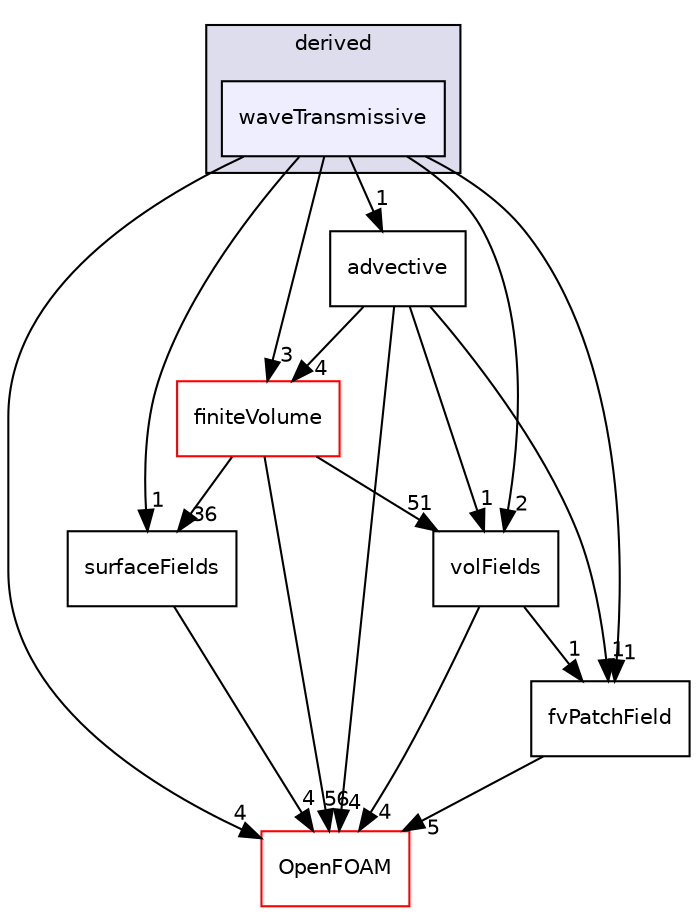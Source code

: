 digraph "src/finiteVolume/fields/fvPatchFields/derived/waveTransmissive" {
  bgcolor=transparent;
  compound=true
  node [ fontsize="10", fontname="Helvetica"];
  edge [ labelfontsize="10", labelfontname="Helvetica"];
  subgraph clusterdir_ece9aa6b5af9a7776a75b0c1993b0910 {
    graph [ bgcolor="#ddddee", pencolor="black", label="derived" fontname="Helvetica", fontsize="10", URL="dir_ece9aa6b5af9a7776a75b0c1993b0910.html"]
  dir_49a8ed0d82c4b864c1fa74b518747714 [shape=box, label="waveTransmissive", style="filled", fillcolor="#eeeeff", pencolor="black", URL="dir_49a8ed0d82c4b864c1fa74b518747714.html"];
  }
  dir_d975e74a1d58124df712ba3a9152510d [shape=box label="advective" URL="dir_d975e74a1d58124df712ba3a9152510d.html"];
  dir_2ea871e4defbdbd60808750cae643c63 [shape=box label="finiteVolume" color="red" URL="dir_2ea871e4defbdbd60808750cae643c63.html"];
  dir_6b9423849569a7ee618201e7cfce9eaa [shape=box label="fvPatchField" URL="dir_6b9423849569a7ee618201e7cfce9eaa.html"];
  dir_bd8bf7fa65467c460a50eacc456ce356 [shape=box label="volFields" URL="dir_bd8bf7fa65467c460a50eacc456ce356.html"];
  dir_c5473ff19b20e6ec4dfe5c310b3778a8 [shape=box label="OpenFOAM" color="red" URL="dir_c5473ff19b20e6ec4dfe5c310b3778a8.html"];
  dir_606ba9250f9107f82f779cbd3e87c3a5 [shape=box label="surfaceFields" URL="dir_606ba9250f9107f82f779cbd3e87c3a5.html"];
  dir_d975e74a1d58124df712ba3a9152510d->dir_2ea871e4defbdbd60808750cae643c63 [headlabel="4", labeldistance=1.5 headhref="dir_000968_001064.html"];
  dir_d975e74a1d58124df712ba3a9152510d->dir_6b9423849569a7ee618201e7cfce9eaa [headlabel="1", labeldistance=1.5 headhref="dir_000968_001042.html"];
  dir_d975e74a1d58124df712ba3a9152510d->dir_bd8bf7fa65467c460a50eacc456ce356 [headlabel="1", labeldistance=1.5 headhref="dir_000968_001063.html"];
  dir_d975e74a1d58124df712ba3a9152510d->dir_c5473ff19b20e6ec4dfe5c310b3778a8 [headlabel="4", labeldistance=1.5 headhref="dir_000968_001897.html"];
  dir_2ea871e4defbdbd60808750cae643c63->dir_bd8bf7fa65467c460a50eacc456ce356 [headlabel="51", labeldistance=1.5 headhref="dir_001064_001063.html"];
  dir_2ea871e4defbdbd60808750cae643c63->dir_c5473ff19b20e6ec4dfe5c310b3778a8 [headlabel="56", labeldistance=1.5 headhref="dir_001064_001897.html"];
  dir_2ea871e4defbdbd60808750cae643c63->dir_606ba9250f9107f82f779cbd3e87c3a5 [headlabel="36", labeldistance=1.5 headhref="dir_001064_001062.html"];
  dir_6b9423849569a7ee618201e7cfce9eaa->dir_c5473ff19b20e6ec4dfe5c310b3778a8 [headlabel="5", labeldistance=1.5 headhref="dir_001042_001897.html"];
  dir_49a8ed0d82c4b864c1fa74b518747714->dir_d975e74a1d58124df712ba3a9152510d [headlabel="1", labeldistance=1.5 headhref="dir_001040_000968.html"];
  dir_49a8ed0d82c4b864c1fa74b518747714->dir_2ea871e4defbdbd60808750cae643c63 [headlabel="3", labeldistance=1.5 headhref="dir_001040_001064.html"];
  dir_49a8ed0d82c4b864c1fa74b518747714->dir_6b9423849569a7ee618201e7cfce9eaa [headlabel="1", labeldistance=1.5 headhref="dir_001040_001042.html"];
  dir_49a8ed0d82c4b864c1fa74b518747714->dir_bd8bf7fa65467c460a50eacc456ce356 [headlabel="2", labeldistance=1.5 headhref="dir_001040_001063.html"];
  dir_49a8ed0d82c4b864c1fa74b518747714->dir_c5473ff19b20e6ec4dfe5c310b3778a8 [headlabel="4", labeldistance=1.5 headhref="dir_001040_001897.html"];
  dir_49a8ed0d82c4b864c1fa74b518747714->dir_606ba9250f9107f82f779cbd3e87c3a5 [headlabel="1", labeldistance=1.5 headhref="dir_001040_001062.html"];
  dir_bd8bf7fa65467c460a50eacc456ce356->dir_6b9423849569a7ee618201e7cfce9eaa [headlabel="1", labeldistance=1.5 headhref="dir_001063_001042.html"];
  dir_bd8bf7fa65467c460a50eacc456ce356->dir_c5473ff19b20e6ec4dfe5c310b3778a8 [headlabel="4", labeldistance=1.5 headhref="dir_001063_001897.html"];
  dir_606ba9250f9107f82f779cbd3e87c3a5->dir_c5473ff19b20e6ec4dfe5c310b3778a8 [headlabel="4", labeldistance=1.5 headhref="dir_001062_001897.html"];
}
